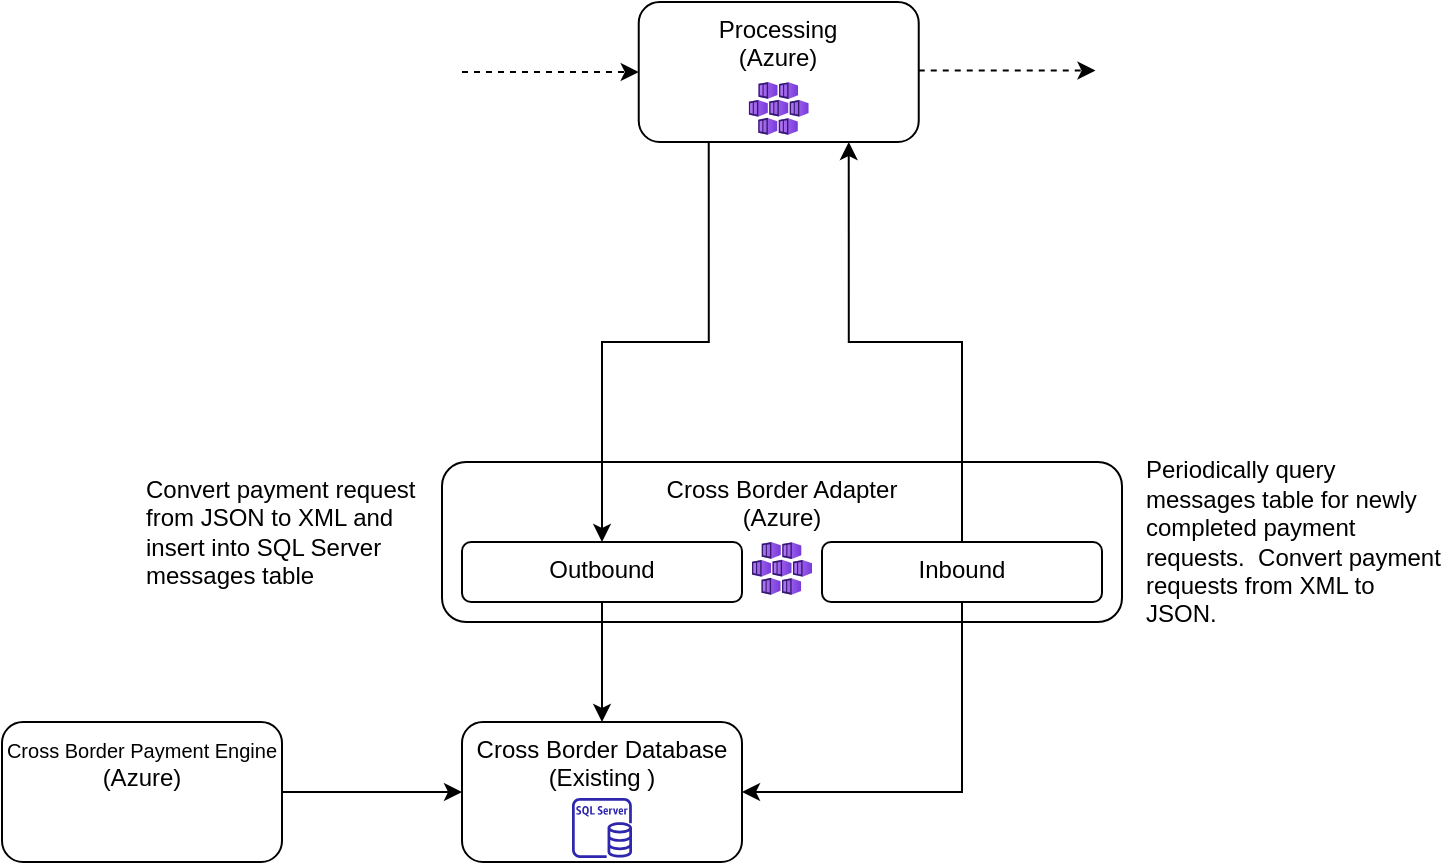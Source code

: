 <mxfile version="20.8.3" type="github">
  <diagram id="_1_elZYSAHYm358-CXUI" name="Page-1">
    <mxGraphModel dx="3088" dy="-1586" grid="1" gridSize="10" guides="1" tooltips="1" connect="1" arrows="1" fold="1" page="1" pageScale="1" pageWidth="827" pageHeight="1169" math="0" shadow="0">
      <root>
        <mxCell id="0" />
        <mxCell id="1" parent="0" />
        <mxCell id="IAbmCknAVA3ey4TZSJ3U-4" value="Cross Border Adapter&lt;br&gt;(Azure)" style="rounded=1;whiteSpace=wrap;html=1;verticalAlign=top;" vertex="1" parent="1">
          <mxGeometry x="-1410" y="2590" width="340" height="80" as="geometry" />
        </mxCell>
        <mxCell id="0dZC8Tv51BrnFE1N7XIH-5" style="edgeStyle=orthogonalEdgeStyle;rounded=0;orthogonalLoop=1;jettySize=auto;html=1;exitX=0.25;exitY=1;exitDx=0;exitDy=0;" parent="1" source="Dezm08wWaW3rp9LncF0e-19" target="0dZC8Tv51BrnFE1N7XIH-3" edge="1">
          <mxGeometry relative="1" as="geometry" />
        </mxCell>
        <mxCell id="Dezm08wWaW3rp9LncF0e-19" value="Processing&lt;br&gt;(Azure)" style="rounded=1;whiteSpace=wrap;html=1;verticalAlign=top;fontSize=12;" parent="1" vertex="1">
          <mxGeometry x="-1311.63" y="2360" width="140" height="70" as="geometry" />
        </mxCell>
        <mxCell id="Dezm08wWaW3rp9LncF0e-20" value="" style="aspect=fixed;html=1;points=[];align=center;image;fontSize=12;image=img/lib/azure2/compute/Kubernetes_Services.svg;" parent="1" vertex="1">
          <mxGeometry x="-1256.63" y="2400" width="30" height="26.47" as="geometry" />
        </mxCell>
        <mxCell id="0dZC8Tv51BrnFE1N7XIH-11" value="" style="edgeStyle=orthogonalEdgeStyle;rounded=0;orthogonalLoop=1;jettySize=auto;html=1;" parent="1" source="0dZC8Tv51BrnFE1N7XIH-3" target="0dZC8Tv51BrnFE1N7XIH-10" edge="1">
          <mxGeometry relative="1" as="geometry" />
        </mxCell>
        <mxCell id="0dZC8Tv51BrnFE1N7XIH-3" value="Outbound" style="rounded=1;whiteSpace=wrap;html=1;verticalAlign=top;fontSize=12;" parent="1" vertex="1">
          <mxGeometry x="-1400" y="2630" width="140" height="30" as="geometry" />
        </mxCell>
        <mxCell id="0dZC8Tv51BrnFE1N7XIH-7" value="" style="endArrow=classic;html=1;rounded=0;entryX=0;entryY=0.5;entryDx=0;entryDy=0;dashed=1;" parent="1" target="Dezm08wWaW3rp9LncF0e-19" edge="1">
          <mxGeometry width="50" height="50" relative="1" as="geometry">
            <mxPoint x="-1400" y="2395" as="sourcePoint" />
            <mxPoint x="-1470" y="2480" as="targetPoint" />
          </mxGeometry>
        </mxCell>
        <mxCell id="0dZC8Tv51BrnFE1N7XIH-8" value="" style="endArrow=classic;html=1;rounded=0;entryX=0;entryY=0.5;entryDx=0;entryDy=0;dashed=1;" parent="1" edge="1">
          <mxGeometry width="50" height="50" relative="1" as="geometry">
            <mxPoint x="-1171.63" y="2394.29" as="sourcePoint" />
            <mxPoint x="-1083.26" y="2394.29" as="targetPoint" />
          </mxGeometry>
        </mxCell>
        <mxCell id="0dZC8Tv51BrnFE1N7XIH-9" value="Convert payment request from JSON to XML and insert into SQL Server messages table" style="text;html=1;strokeColor=none;fillColor=none;align=left;verticalAlign=middle;whiteSpace=wrap;rounded=0;" parent="1" vertex="1">
          <mxGeometry x="-1560" y="2590" width="150" height="70" as="geometry" />
        </mxCell>
        <mxCell id="0dZC8Tv51BrnFE1N7XIH-10" value="Cross Border Database&lt;br&gt;(Existing )" style="rounded=1;whiteSpace=wrap;html=1;verticalAlign=top;fontSize=12;" parent="1" vertex="1">
          <mxGeometry x="-1400" y="2720" width="140" height="70" as="geometry" />
        </mxCell>
        <mxCell id="0dZC8Tv51BrnFE1N7XIH-12" value="" style="sketch=0;outlineConnect=0;fontColor=#232F3E;gradientColor=none;fillColor=#2E27AD;strokeColor=none;dashed=0;verticalLabelPosition=bottom;verticalAlign=top;align=center;html=1;fontSize=12;fontStyle=0;aspect=fixed;pointerEvents=1;shape=mxgraph.aws4.rds_sql_server_instance;" parent="1" vertex="1">
          <mxGeometry x="-1345" y="2758" width="30" height="30" as="geometry" />
        </mxCell>
        <mxCell id="0dZC8Tv51BrnFE1N7XIH-15" style="edgeStyle=orthogonalEdgeStyle;rounded=0;orthogonalLoop=1;jettySize=auto;html=1;entryX=0;entryY=0.5;entryDx=0;entryDy=0;fontSize=10;" parent="1" source="0dZC8Tv51BrnFE1N7XIH-13" target="0dZC8Tv51BrnFE1N7XIH-10" edge="1">
          <mxGeometry relative="1" as="geometry" />
        </mxCell>
        <mxCell id="0dZC8Tv51BrnFE1N7XIH-13" value="&lt;font style=&quot;font-size: 10px;&quot;&gt;Cross Border Payment Engine&lt;/font&gt;&lt;br&gt;(Azure)" style="rounded=1;whiteSpace=wrap;html=1;verticalAlign=top;fontSize=12;" parent="1" vertex="1">
          <mxGeometry x="-1630" y="2720" width="140" height="70" as="geometry" />
        </mxCell>
        <mxCell id="0dZC8Tv51BrnFE1N7XIH-14" value="" style="shape=image;verticalLabelPosition=bottom;labelBackgroundColor=default;verticalAlign=top;aspect=fixed;imageAspect=0;image=https://upload.wikimedia.org/wikipedia/commons/thumb/a/a3/.NET_Logo.svg/2048px-.NET_Logo.svg.png;" parent="1" vertex="1">
          <mxGeometry x="-1575" y="2758" width="30" height="30" as="geometry" />
        </mxCell>
        <mxCell id="0dZC8Tv51BrnFE1N7XIH-18" style="edgeStyle=orthogonalEdgeStyle;rounded=0;orthogonalLoop=1;jettySize=auto;html=1;entryX=0.75;entryY=1;entryDx=0;entryDy=0;fontSize=10;" parent="1" source="0dZC8Tv51BrnFE1N7XIH-16" target="Dezm08wWaW3rp9LncF0e-19" edge="1">
          <mxGeometry relative="1" as="geometry" />
        </mxCell>
        <mxCell id="0dZC8Tv51BrnFE1N7XIH-19" style="edgeStyle=orthogonalEdgeStyle;rounded=0;orthogonalLoop=1;jettySize=auto;html=1;entryX=1;entryY=0.5;entryDx=0;entryDy=0;fontSize=10;exitX=0.5;exitY=1;exitDx=0;exitDy=0;" parent="1" source="0dZC8Tv51BrnFE1N7XIH-16" target="0dZC8Tv51BrnFE1N7XIH-10" edge="1">
          <mxGeometry relative="1" as="geometry" />
        </mxCell>
        <mxCell id="0dZC8Tv51BrnFE1N7XIH-16" value="Inbound" style="rounded=1;whiteSpace=wrap;html=1;verticalAlign=top;fontSize=12;" parent="1" vertex="1">
          <mxGeometry x="-1220" y="2630" width="140" height="30" as="geometry" />
        </mxCell>
        <mxCell id="0dZC8Tv51BrnFE1N7XIH-20" value="Periodically query messages table for newly completed payment requests.&amp;nbsp; Convert payment requests from XML to JSON." style="text;html=1;strokeColor=none;fillColor=none;align=left;verticalAlign=middle;whiteSpace=wrap;rounded=0;" parent="1" vertex="1">
          <mxGeometry x="-1060" y="2595" width="150" height="70" as="geometry" />
        </mxCell>
        <mxCell id="IAbmCknAVA3ey4TZSJ3U-1" value="" style="aspect=fixed;html=1;points=[];align=center;image;fontSize=12;image=img/lib/azure2/compute/Kubernetes_Services.svg;" vertex="1" parent="1">
          <mxGeometry x="-1255" y="2630" width="30" height="26.47" as="geometry" />
        </mxCell>
        <mxCell id="IAbmCknAVA3ey4TZSJ3U-3" value="" style="shape=image;verticalLabelPosition=bottom;labelBackgroundColor=default;verticalAlign=top;aspect=fixed;imageAspect=0;image=https://upload.wikimedia.org/wikipedia/commons/thumb/7/7d/Microsoft_.NET_logo.svg/2048px-Microsoft_.NET_logo.svg.png;" vertex="1" parent="1">
          <mxGeometry x="-1574" y="2758" width="28" height="28" as="geometry" />
        </mxCell>
      </root>
    </mxGraphModel>
  </diagram>
</mxfile>

